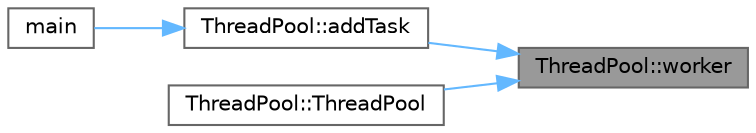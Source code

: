 digraph "ThreadPool::worker"
{
 // LATEX_PDF_SIZE
  bgcolor="transparent";
  edge [fontname=Helvetica,fontsize=10,labelfontname=Helvetica,labelfontsize=10];
  node [fontname=Helvetica,fontsize=10,shape=box,height=0.2,width=0.4];
  rankdir="RL";
  Node1 [id="Node000001",label="ThreadPool::worker",height=0.2,width=0.4,color="gray40", fillcolor="grey60", style="filled", fontcolor="black",tooltip="执行任务的线程"];
  Node1 -> Node2 [id="edge1_Node000001_Node000002",dir="back",color="steelblue1",style="solid",tooltip=" "];
  Node2 [id="Node000002",label="ThreadPool::addTask",height=0.2,width=0.4,color="grey40", fillcolor="white", style="filled",URL="$class_thread_pool.html#af22567efc7898ae416b4d7d69b31014c",tooltip="尝试向任务队列中加入任务"];
  Node2 -> Node3 [id="edge2_Node000002_Node000003",dir="back",color="steelblue1",style="solid",tooltip=" "];
  Node3 [id="Node000003",label="main",height=0.2,width=0.4,color="grey40", fillcolor="white", style="filled",URL="$_source_8cpp.html#ae66f6b31b5ad750f1fe042a706a4e3d4",tooltip=" "];
  Node1 -> Node4 [id="edge3_Node000001_Node000004",dir="back",color="steelblue1",style="solid",tooltip=" "];
  Node4 [id="Node000004",label="ThreadPool::ThreadPool",height=0.2,width=0.4,color="grey40", fillcolor="white", style="filled",URL="$class_thread_pool.html#a92cf02d7b3cb03c02e64f343da727600",tooltip="将thread_count个worker线程加入线程池"];
}
